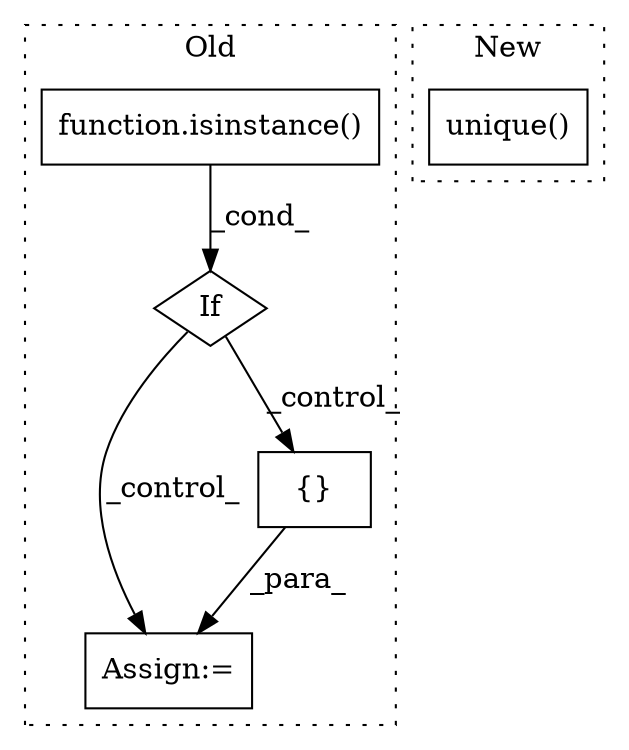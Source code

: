 digraph G {
subgraph cluster0 {
1 [label="function.isinstance()" a="75" s="23866,23893" l="11,1" shape="box"];
3 [label="If" a="96" s="23863" l="3" shape="diamond"];
4 [label="Assign:=" a="68" s="23938" l="3" shape="box"];
5 [label="{}" a="95" s="23941,23954" l="1,1" shape="box"];
label = "Old";
style="dotted";
}
subgraph cluster1 {
2 [label="unique()" a="75" s="24661" l="17" shape="box"];
label = "New";
style="dotted";
}
1 -> 3 [label="_cond_"];
3 -> 4 [label="_control_"];
3 -> 5 [label="_control_"];
5 -> 4 [label="_para_"];
}